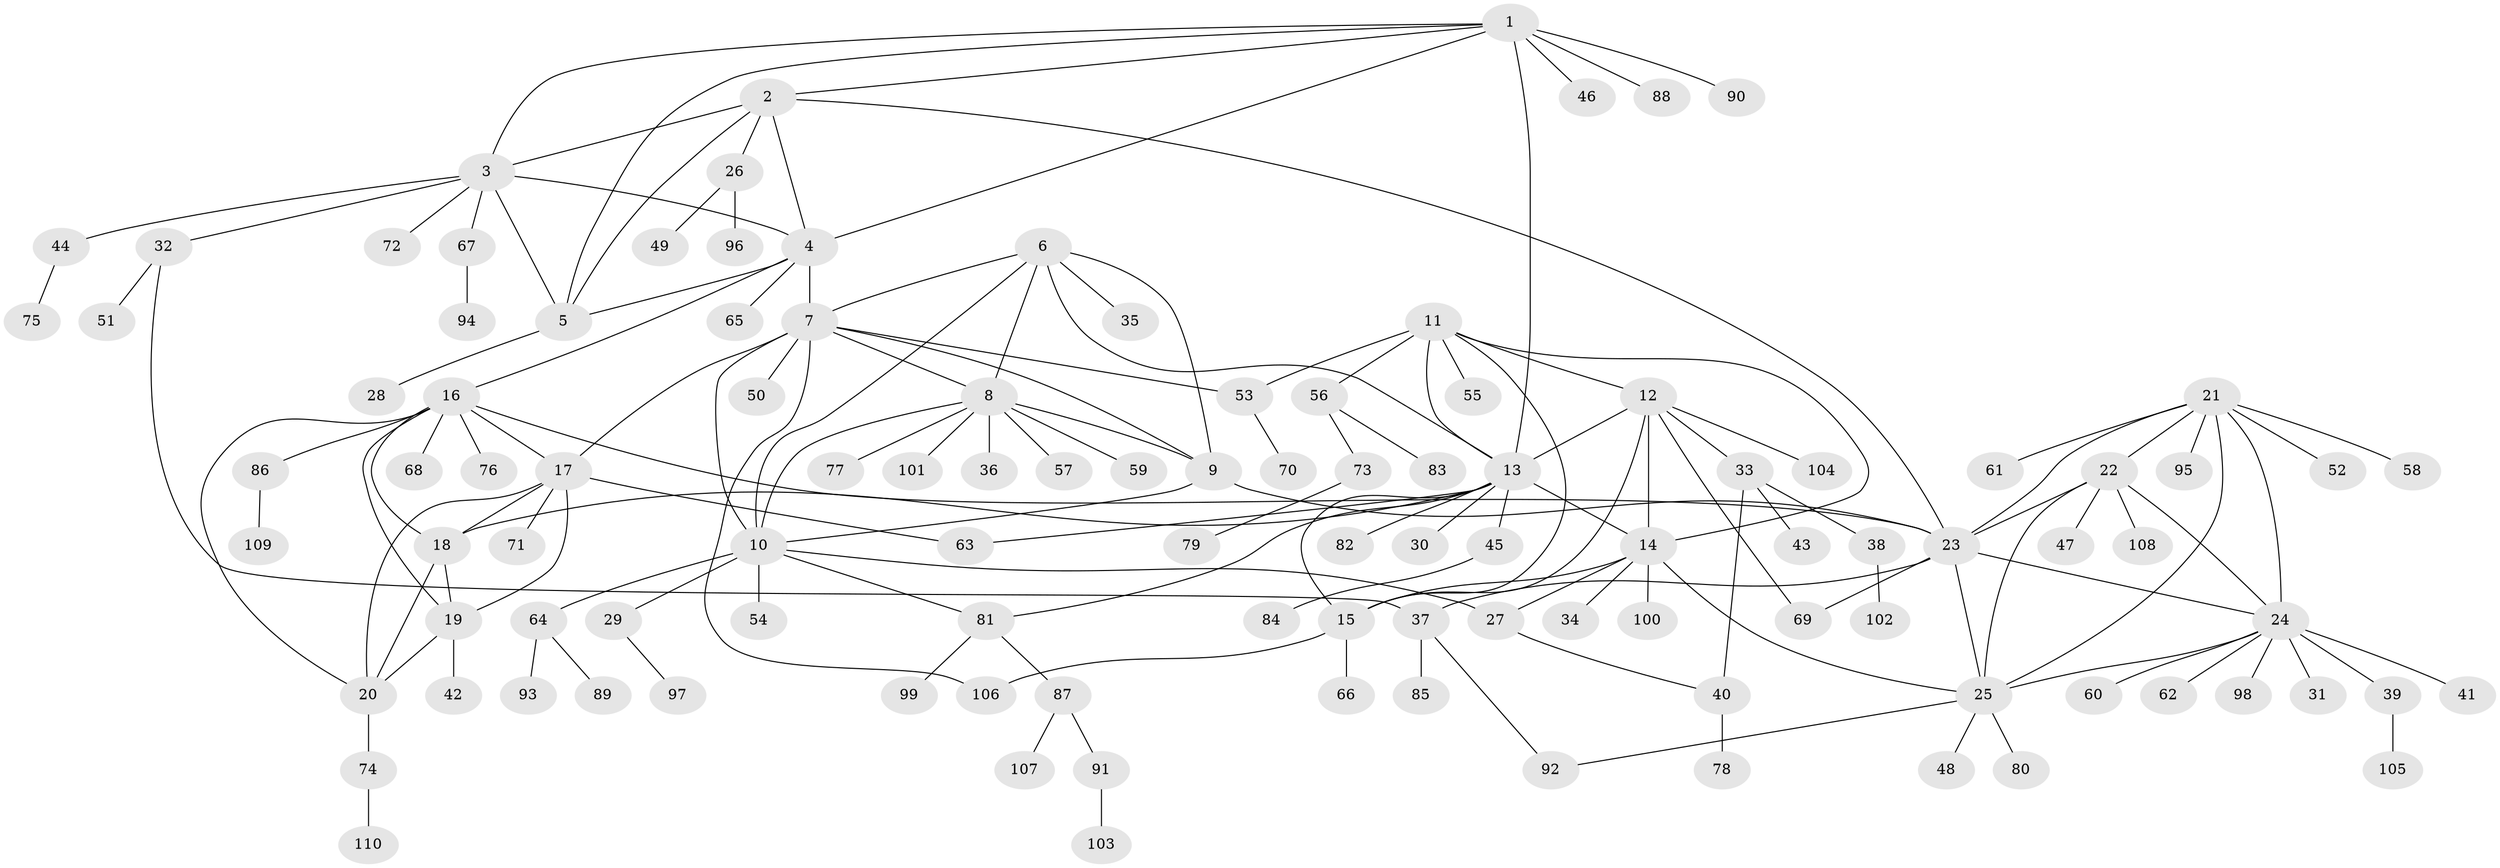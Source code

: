 // coarse degree distribution, {7: 0.07352941176470588, 6: 0.07352941176470588, 4: 0.014705882352941176, 8: 0.04411764705882353, 5: 0.08823529411764706, 11: 0.014705882352941176, 3: 0.058823529411764705, 9: 0.029411764705882353, 2: 0.16176470588235295, 1: 0.4411764705882353}
// Generated by graph-tools (version 1.1) at 2025/52/03/04/25 22:52:05]
// undirected, 110 vertices, 154 edges
graph export_dot {
  node [color=gray90,style=filled];
  1;
  2;
  3;
  4;
  5;
  6;
  7;
  8;
  9;
  10;
  11;
  12;
  13;
  14;
  15;
  16;
  17;
  18;
  19;
  20;
  21;
  22;
  23;
  24;
  25;
  26;
  27;
  28;
  29;
  30;
  31;
  32;
  33;
  34;
  35;
  36;
  37;
  38;
  39;
  40;
  41;
  42;
  43;
  44;
  45;
  46;
  47;
  48;
  49;
  50;
  51;
  52;
  53;
  54;
  55;
  56;
  57;
  58;
  59;
  60;
  61;
  62;
  63;
  64;
  65;
  66;
  67;
  68;
  69;
  70;
  71;
  72;
  73;
  74;
  75;
  76;
  77;
  78;
  79;
  80;
  81;
  82;
  83;
  84;
  85;
  86;
  87;
  88;
  89;
  90;
  91;
  92;
  93;
  94;
  95;
  96;
  97;
  98;
  99;
  100;
  101;
  102;
  103;
  104;
  105;
  106;
  107;
  108;
  109;
  110;
  1 -- 2;
  1 -- 3;
  1 -- 4;
  1 -- 5;
  1 -- 13;
  1 -- 46;
  1 -- 88;
  1 -- 90;
  2 -- 3;
  2 -- 4;
  2 -- 5;
  2 -- 23;
  2 -- 26;
  3 -- 4;
  3 -- 5;
  3 -- 32;
  3 -- 44;
  3 -- 67;
  3 -- 72;
  4 -- 5;
  4 -- 7;
  4 -- 16;
  4 -- 65;
  5 -- 28;
  6 -- 7;
  6 -- 8;
  6 -- 9;
  6 -- 10;
  6 -- 13;
  6 -- 35;
  7 -- 8;
  7 -- 9;
  7 -- 10;
  7 -- 17;
  7 -- 50;
  7 -- 53;
  7 -- 106;
  8 -- 9;
  8 -- 10;
  8 -- 36;
  8 -- 57;
  8 -- 59;
  8 -- 77;
  8 -- 101;
  9 -- 10;
  9 -- 23;
  10 -- 27;
  10 -- 29;
  10 -- 54;
  10 -- 64;
  10 -- 81;
  11 -- 12;
  11 -- 13;
  11 -- 14;
  11 -- 15;
  11 -- 53;
  11 -- 55;
  11 -- 56;
  12 -- 13;
  12 -- 14;
  12 -- 15;
  12 -- 33;
  12 -- 69;
  12 -- 104;
  13 -- 14;
  13 -- 15;
  13 -- 18;
  13 -- 30;
  13 -- 45;
  13 -- 63;
  13 -- 81;
  13 -- 82;
  14 -- 15;
  14 -- 25;
  14 -- 27;
  14 -- 34;
  14 -- 100;
  15 -- 66;
  15 -- 106;
  16 -- 17;
  16 -- 18;
  16 -- 19;
  16 -- 20;
  16 -- 23;
  16 -- 68;
  16 -- 76;
  16 -- 86;
  17 -- 18;
  17 -- 19;
  17 -- 20;
  17 -- 63;
  17 -- 71;
  18 -- 19;
  18 -- 20;
  19 -- 20;
  19 -- 42;
  20 -- 74;
  21 -- 22;
  21 -- 23;
  21 -- 24;
  21 -- 25;
  21 -- 52;
  21 -- 58;
  21 -- 61;
  21 -- 95;
  22 -- 23;
  22 -- 24;
  22 -- 25;
  22 -- 47;
  22 -- 108;
  23 -- 24;
  23 -- 25;
  23 -- 37;
  23 -- 69;
  24 -- 25;
  24 -- 31;
  24 -- 39;
  24 -- 41;
  24 -- 60;
  24 -- 62;
  24 -- 98;
  25 -- 48;
  25 -- 80;
  25 -- 92;
  26 -- 49;
  26 -- 96;
  27 -- 40;
  29 -- 97;
  32 -- 37;
  32 -- 51;
  33 -- 38;
  33 -- 40;
  33 -- 43;
  37 -- 85;
  37 -- 92;
  38 -- 102;
  39 -- 105;
  40 -- 78;
  44 -- 75;
  45 -- 84;
  53 -- 70;
  56 -- 73;
  56 -- 83;
  64 -- 89;
  64 -- 93;
  67 -- 94;
  73 -- 79;
  74 -- 110;
  81 -- 87;
  81 -- 99;
  86 -- 109;
  87 -- 91;
  87 -- 107;
  91 -- 103;
}
